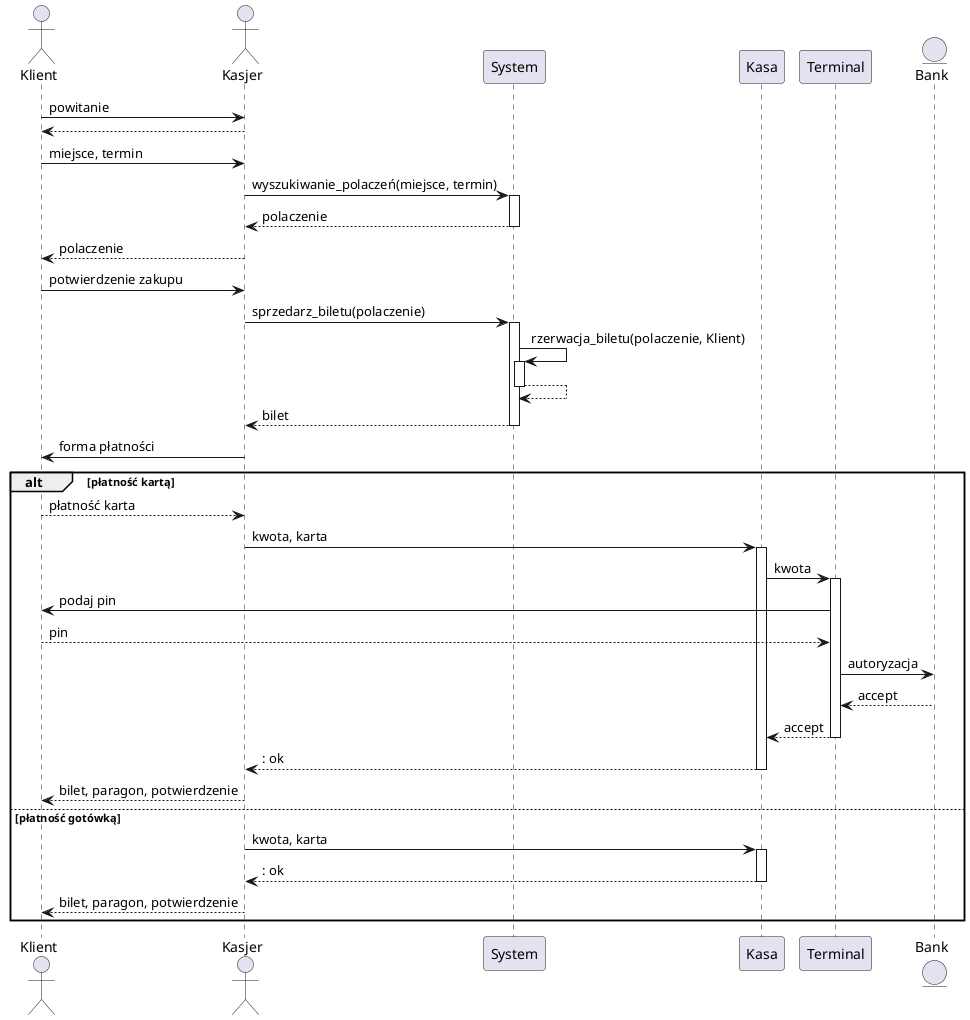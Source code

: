 @startuml

actor Klient
actor Kasjer



Klient -> Kasjer : powitanie
return 
Klient -> Kasjer : miejsce, termin
Kasjer -> System : wyszukiwanie_polaczeń(miejsce, termin)
activate System
return polaczenie
Kasjer --> Klient: polaczenie
Klient -> Kasjer : potwierdzenie zakupu
Kasjer -> System : sprzedarz_biletu(polaczenie)
activate System
System -> System : rzerwacja_biletu(polaczenie, Klient)
activate System
return
System --> Kasjer : bilet

deactivate System

Kasjer -> Klient : forma płatności
'dodać aktwacje poniżej
alt płatność kartą 
    return płatność karta
    Kasjer -> Kasa : kwota, karta
    activate Kasa
    Kasa -> Terminal : kwota
    activate Terminal
    Terminal -> Klient : podaj pin
    Klient --> Terminal : pin 

    entity Bank
    Terminal -> Bank : autoryzacja 
    Bank --> Terminal : accept
    return accept
    return : ok
    ' Dodać wydrukowanie biletu i paragonu
    Kasjer --> Klient: bilet, paragon, potwierdzenie

else płatność gotówką
    Kasjer -> Kasa : kwota, karta
    activate Kasa
    return : ok
    ' Dodać wydrukowanie biletu i paragonu
    Kasjer --> Klient: bilet, paragon, potwierdzenie
end

@enduml
